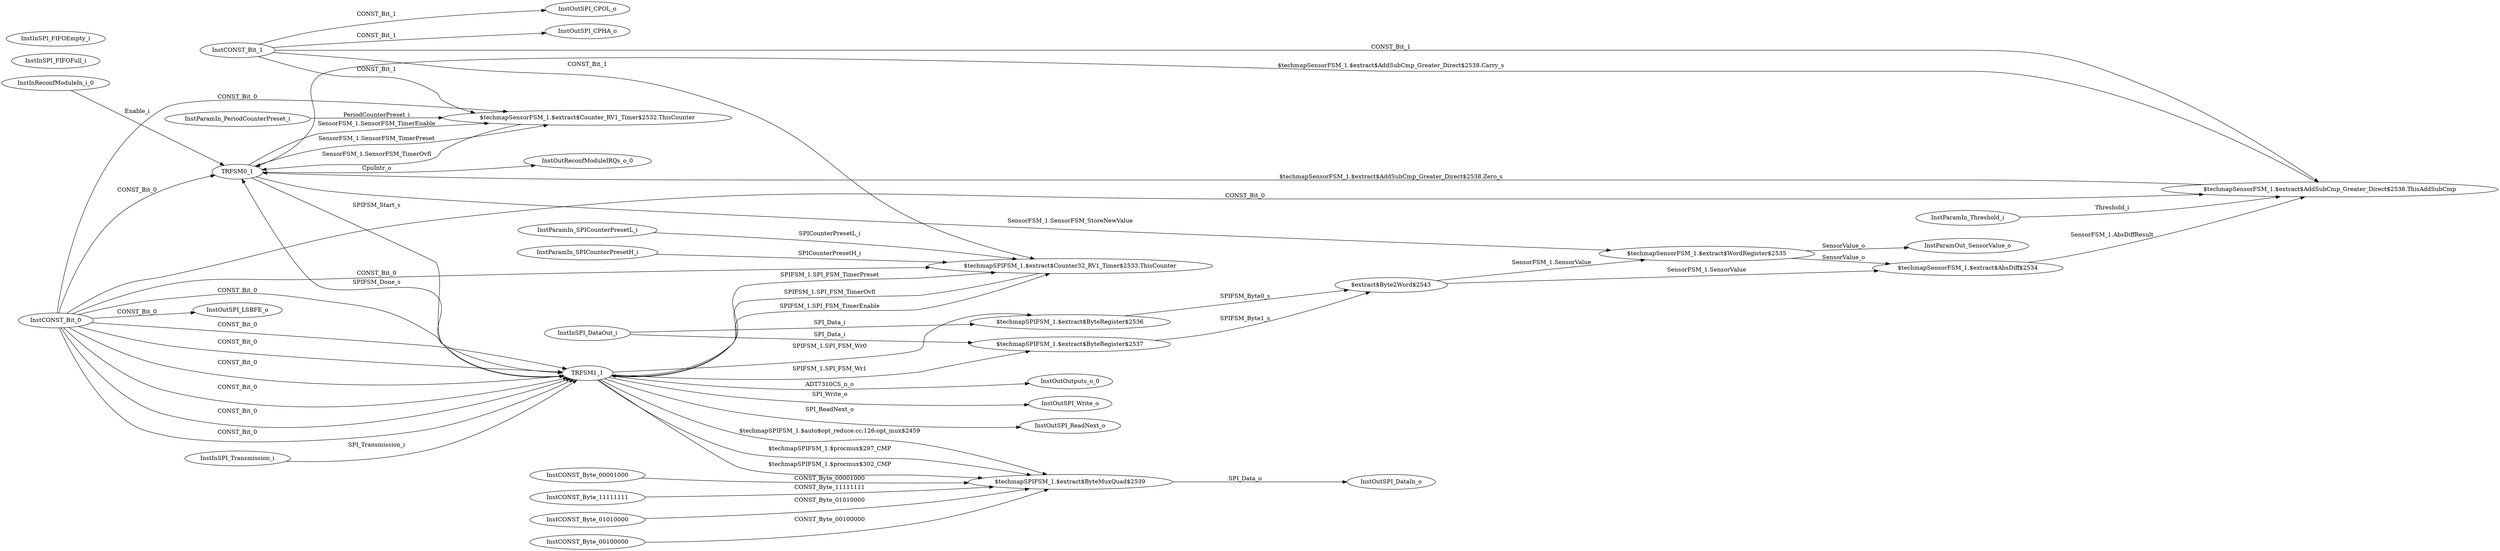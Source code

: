 digraph "ADT7310" {
    rankdir=LR;
    "InstInReconfModuleIn_i_0" [ ];
    "InstOutReconfModuleIRQs_o_0" [ ];
    "InstOutOutputs_o_0" [ ];
    "InstInSPI_DataOut_i" [ ];
    "InstOutSPI_Write_o" [ ];
    "InstOutSPI_ReadNext_o" [ ];
    "InstOutSPI_DataIn_o" [ ];
    "InstInSPI_FIFOFull_i" [ ];
    "InstInSPI_FIFOEmpty_i" [ ];
    "InstInSPI_Transmission_i" [ ];
    "InstParamIn_PeriodCounterPreset_i" [ ];
    "InstParamIn_SPICounterPresetH_i" [ ];
    "InstParamIn_SPICounterPresetL_i" [ ];
    "InstParamOut_SensorValue_o" [ ];
    "InstParamIn_Threshold_i" [ ];
    "InstOutSPI_CPOL_o" [ ];
    "InstOutSPI_CPHA_o" [ ];
    "InstOutSPI_LSBFE_o" [ ];
    "$extract$\Byte2Word$2543" [ ];
    "$techmap\SPIFSM_1.$extract$\ByteMuxQuad$2539" [ ];
    "$techmap\SPIFSM_1.$extract$\ByteRegister$2536" [ ];
    "$techmap\SPIFSM_1.$extract$\ByteRegister$2537" [ ];
    "$techmap\SPIFSM_1.$extract$\Counter32_RV1_Timer$2533.ThisCounter" [ ];
    "$techmap\SensorFSM_1.$extract$\AbsDiff$2534" [ ];
    "$techmap\SensorFSM_1.$extract$\AddSubCmp_Greater_Direct$2538.ThisAddSubCmp" [ ];
    "$techmap\SensorFSM_1.$extract$\Counter_RV1_Timer$2532.ThisCounter" [ ];
    "$techmap\SensorFSM_1.$extract$\WordRegister$2535" [ ];
    "TRFSM0_1" [ ];
    "TRFSM1_1" [ ];
    "InstCONST_Bit_1" [ ];
    "InstCONST_Bit_0" [ ];
    "InstCONST_Byte_00001000" [ ];
    "InstCONST_Byte_11111111" [ ];
    "InstCONST_Byte_01010000" [ ];
    "InstCONST_Byte_00100000" [ ];
    "InstInReconfModuleIn_i_0" -> "TRFSM0_1" [ label = "Enable_i" ];
    "TRFSM0_1" -> "InstOutReconfModuleIRQs_o_0" [ label = "CpuIntr_o" ];
    "TRFSM1_1" -> "InstOutOutputs_o_0" [ label = "ADT7310CS_n_o" ];
    "InstInSPI_DataOut_i" -> "$techmap\SPIFSM_1.$extract$\ByteRegister$2536" [ label = "SPI_Data_i" ];
    "InstInSPI_DataOut_i" -> "$techmap\SPIFSM_1.$extract$\ByteRegister$2537" [ label = "SPI_Data_i" ];
    "TRFSM1_1" -> "InstOutSPI_Write_o" [ label = "SPI_Write_o" ];
    "TRFSM1_1" -> "InstOutSPI_ReadNext_o" [ label = "SPI_ReadNext_o" ];
    "$techmap\SPIFSM_1.$extract$\ByteMuxQuad$2539" -> "InstOutSPI_DataIn_o" [ label = "SPI_Data_o" ];
    "InstInSPI_Transmission_i" -> "TRFSM1_1" [ label = "SPI_Transmission_i" ];
    "InstParamIn_PeriodCounterPreset_i" -> "$techmap\SensorFSM_1.$extract$\Counter_RV1_Timer$2532.ThisCounter" [ label = "PeriodCounterPreset_i" ];
    "InstParamIn_SPICounterPresetH_i" -> "$techmap\SPIFSM_1.$extract$\Counter32_RV1_Timer$2533.ThisCounter" [ label = "SPICounterPresetH_i" ];
    "InstParamIn_SPICounterPresetL_i" -> "$techmap\SPIFSM_1.$extract$\Counter32_RV1_Timer$2533.ThisCounter" [ label = "SPICounterPresetL_i" ];
    "$techmap\SensorFSM_1.$extract$\WordRegister$2535" -> "InstParamOut_SensorValue_o" [ label = "SensorValue_o" ];
    "$techmap\SensorFSM_1.$extract$\WordRegister$2535" -> "$techmap\SensorFSM_1.$extract$\AbsDiff$2534" [ label = "SensorValue_o" ];
    "InstParamIn_Threshold_i" -> "$techmap\SensorFSM_1.$extract$\AddSubCmp_Greater_Direct$2538.ThisAddSubCmp" [ label = "Threshold_i" ];
    "InstCONST_Bit_1" -> "InstOutSPI_CPOL_o" [ label = "CONST_Bit_1" ];
    "InstCONST_Bit_1" -> "InstOutSPI_CPHA_o" [ label = "CONST_Bit_1" ];
    "InstCONST_Bit_1" -> "$techmap\SPIFSM_1.$extract$\Counter32_RV1_Timer$2533.ThisCounter" [ label = "CONST_Bit_1" ];
    "InstCONST_Bit_1" -> "$techmap\SensorFSM_1.$extract$\AddSubCmp_Greater_Direct$2538.ThisAddSubCmp" [ label = "CONST_Bit_1" ];
    "InstCONST_Bit_1" -> "$techmap\SensorFSM_1.$extract$\Counter_RV1_Timer$2532.ThisCounter" [ label = "CONST_Bit_1" ];
    "InstCONST_Bit_0" -> "InstOutSPI_LSBFE_o" [ label = "CONST_Bit_0" ];
    "InstCONST_Bit_0" -> "$techmap\SPIFSM_1.$extract$\Counter32_RV1_Timer$2533.ThisCounter" [ label = "CONST_Bit_0" ];
    "InstCONST_Bit_0" -> "$techmap\SensorFSM_1.$extract$\AddSubCmp_Greater_Direct$2538.ThisAddSubCmp" [ label = "CONST_Bit_0" ];
    "InstCONST_Bit_0" -> "$techmap\SensorFSM_1.$extract$\Counter_RV1_Timer$2532.ThisCounter" [ label = "CONST_Bit_0" ];
    "InstCONST_Bit_0" -> "TRFSM0_1" [ label = "CONST_Bit_0" ];
    "InstCONST_Bit_0" -> "TRFSM1_1" [ label = "CONST_Bit_0" ];
    "InstCONST_Bit_0" -> "TRFSM1_1" [ label = "CONST_Bit_0" ];
    "InstCONST_Bit_0" -> "TRFSM1_1" [ label = "CONST_Bit_0" ];
    "InstCONST_Bit_0" -> "TRFSM1_1" [ label = "CONST_Bit_0" ];
    "InstCONST_Bit_0" -> "TRFSM1_1" [ label = "CONST_Bit_0" ];
    "InstCONST_Bit_0" -> "TRFSM1_1" [ label = "CONST_Bit_0" ];
    "InstCONST_Bit_0" -> "TRFSM1_1" [ label = "CONST_Bit_0" ];
    "$techmap\SPIFSM_1.$extract$\ByteRegister$2537" -> "$extract$\Byte2Word$2543" [ label = "SPIFSM_Byte1_s" ];
    "$techmap\SPIFSM_1.$extract$\ByteRegister$2536" -> "$extract$\Byte2Word$2543" [ label = "SPIFSM_Byte0_s" ];
    "$extract$\Byte2Word$2543" -> "$techmap\SensorFSM_1.$extract$\AbsDiff$2534" [ label = "SensorFSM_1.SensorValue" ];
    "$extract$\Byte2Word$2543" -> "$techmap\SensorFSM_1.$extract$\WordRegister$2535" [ label = "SensorFSM_1.SensorValue" ];
    "InstCONST_Byte_00001000" -> "$techmap\SPIFSM_1.$extract$\ByteMuxQuad$2539" [ label = "CONST_Byte_00001000" ];
    "InstCONST_Byte_11111111" -> "$techmap\SPIFSM_1.$extract$\ByteMuxQuad$2539" [ label = "CONST_Byte_11111111" ];
    "InstCONST_Byte_01010000" -> "$techmap\SPIFSM_1.$extract$\ByteMuxQuad$2539" [ label = "CONST_Byte_01010000" ];
    "InstCONST_Byte_00100000" -> "$techmap\SPIFSM_1.$extract$\ByteMuxQuad$2539" [ label = "CONST_Byte_00100000" ];
    "TRFSM1_1" -> "$techmap\SPIFSM_1.$extract$\ByteMuxQuad$2539" [ label = "$techmap\SPIFSM_1.$auto$opt_reduce.cc:126:opt_mux$2459" ];
    "TRFSM1_1" -> "$techmap\SPIFSM_1.$extract$\ByteMuxQuad$2539" [ label = "$techmap\SPIFSM_1.$procmux$297_CMP" ];
    "TRFSM1_1" -> "$techmap\SPIFSM_1.$extract$\ByteMuxQuad$2539" [ label = "$techmap\SPIFSM_1.$procmux$302_CMP" ];
    "TRFSM1_1" -> "$techmap\SPIFSM_1.$extract$\ByteRegister$2536" [ label = "SPIFSM_1.SPI_FSM_Wr0" ];
    "TRFSM1_1" -> "$techmap\SPIFSM_1.$extract$\ByteRegister$2537" [ label = "SPIFSM_1.SPI_FSM_Wr1" ];
    "TRFSM1_1" -> "$techmap\SPIFSM_1.$extract$\Counter32_RV1_Timer$2533.ThisCounter" [ label = "SPIFSM_1.SPI_FSM_TimerEnable" ];
    "TRFSM1_1" -> "$techmap\SPIFSM_1.$extract$\Counter32_RV1_Timer$2533.ThisCounter" [ label = "SPIFSM_1.SPI_FSM_TimerPreset" ];
    "$techmap\SPIFSM_1.$extract$\Counter32_RV1_Timer$2533.ThisCounter" -> "TRFSM1_1" [ label = "SPIFSM_1.SPI_FSM_TimerOvfl" ];
    "$techmap\SensorFSM_1.$extract$\AbsDiff$2534" -> "$techmap\SensorFSM_1.$extract$\AddSubCmp_Greater_Direct$2538.ThisAddSubCmp" [ label = "SensorFSM_1.AbsDiffResult" ];
    "$techmap\SensorFSM_1.$extract$\AddSubCmp_Greater_Direct$2538.ThisAddSubCmp" -> "TRFSM0_1" [ label = "$techmap\SensorFSM_1.$extract$\AddSubCmp_Greater_Direct$2538.Carry_s" ];
    "$techmap\SensorFSM_1.$extract$\AddSubCmp_Greater_Direct$2538.ThisAddSubCmp" -> "TRFSM0_1" [ label = "$techmap\SensorFSM_1.$extract$\AddSubCmp_Greater_Direct$2538.Zero_s" ];
    "TRFSM0_1" -> "$techmap\SensorFSM_1.$extract$\Counter_RV1_Timer$2532.ThisCounter" [ label = "SensorFSM_1.SensorFSM_TimerEnable" ];
    "TRFSM0_1" -> "$techmap\SensorFSM_1.$extract$\Counter_RV1_Timer$2532.ThisCounter" [ label = "SensorFSM_1.SensorFSM_TimerPreset" ];
    "$techmap\SensorFSM_1.$extract$\Counter_RV1_Timer$2532.ThisCounter" -> "TRFSM0_1" [ label = "SensorFSM_1.SensorFSM_TimerOvfl" ];
    "TRFSM0_1" -> "$techmap\SensorFSM_1.$extract$\WordRegister$2535" [ label = "SensorFSM_1.SensorFSM_StoreNewValue" ];
    "TRFSM1_1" -> "TRFSM0_1" [ label = "SPIFSM_Done_s" ];
    "TRFSM0_1" -> "TRFSM1_1" [ label = "SPIFSM_Start_s" ];
}
digraph "MAX6682" {
    rankdir=LR;
    "InstInReconfModuleIn_i_0" [ ];
    "InstOutReconfModuleIRQs_o_0" [ ];
    "InstOutOutputs_o_0" [ ];
    "InstInSPI_DataOut_i" [ ];
    "InstOutSPI_Write_o" [ ];
    "InstOutSPI_ReadNext_o" [ ];
    "InstOutSPI_DataIn_o" [ ];
    "InstInSPI_FIFOFull_i" [ ];
    "InstInSPI_FIFOEmpty_i" [ ];
    "InstInSPI_Transmission_i" [ ];
    "InstParamIn_PeriodCounterPresetH_i" [ ];
    "InstParamIn_PeriodCounterPresetL_i" [ ];
    "InstParamOut_SensorValue_o" [ ];
    "InstParamIn_Threshold_i" [ ];
    "InstOutSPI_CPOL_o" [ ];
    "InstOutSPI_CPHA_o" [ ];
    "InstOutSPI_LSBFE_o" [ ];
    "$extract$\AbsDiff$769" [ ];
    "$extract$\AddSubCmp_Greater_Direct$773.ThisAddSubCmp" [ ];
    "$extract$\Byte2WordSel_11MSB_Direct$781.DUT" [ ];
    "$extract$\Counter32_RV1_Timer$768.ThisCounter" [ ];
    "$extract$\WordRegister$770" [ ];
    "$techmap\MAX6682_SPI_FSM_1.$extract$\ByteRegister$771" [ ];
    "$techmap\MAX6682_SPI_FSM_1.$extract$\ByteRegister$772" [ ];
    "TRFSM0_1" [ ];
    "TRFSM1_1" [ ];
    "InstCONST_Bit_0" [ ];
    "InstCONST_Bit_1" [ ];
    "InstInReconfModuleIn_i_0" -> "TRFSM0_1" [ label = "Enable_i" ];
    "TRFSM0_1" -> "InstOutReconfModuleIRQs_o_0" [ label = "CpuIntr_o" ];
    "TRFSM1_1" -> "InstOutOutputs_o_0" [ label = "MAX6682CS_n_o" ];
    "InstInSPI_DataOut_i" -> "$techmap\MAX6682_SPI_FSM_1.$extract$\ByteRegister$771" [ label = "SPI_Data_i" ];
    "InstInSPI_DataOut_i" -> "$techmap\MAX6682_SPI_FSM_1.$extract$\ByteRegister$772" [ label = "SPI_Data_i" ];
    "TRFSM1_1" -> "InstOutSPI_Write_o" [ label = "SPI_Write_o" ];
    "TRFSM1_1" -> "InstOutSPI_ReadNext_o" [ label = "SPI_ReadNext_o" ];
    "InstInSPI_Transmission_i" -> "TRFSM1_1" [ label = "SPI_Transmission_i" ];
    "InstParamIn_PeriodCounterPresetH_i" -> "$extract$\Counter32_RV1_Timer$768.ThisCounter" [ label = "PeriodCounterPresetH_i" ];
    "InstParamIn_PeriodCounterPresetL_i" -> "$extract$\Counter32_RV1_Timer$768.ThisCounter" [ label = "PeriodCounterPresetL_i" ];
    "$extract$\WordRegister$770" -> "InstParamOut_SensorValue_o" [ label = "SensorValue_o" ];
    "$extract$\WordRegister$770" -> "$extract$\AbsDiff$769" [ label = "SensorValue_o" ];
    "InstParamIn_Threshold_i" -> "$extract$\AddSubCmp_Greater_Direct$773.ThisAddSubCmp" [ label = "Threshold_i" ];
    "InstCONST_Bit_0" -> "InstOutSPI_CPOL_o" [ label = "CONST_Bit_0" ];
    "InstCONST_Bit_0" -> "InstOutSPI_CPHA_o" [ label = "CONST_Bit_0" ];
    "InstCONST_Bit_0" -> "InstOutSPI_LSBFE_o" [ label = "CONST_Bit_0" ];
    "InstCONST_Bit_0" -> "$extract$\AddSubCmp_Greater_Direct$773.ThisAddSubCmp" [ label = "CONST_Bit_0" ];
    "InstCONST_Bit_0" -> "$extract$\Counter32_RV1_Timer$768.ThisCounter" [ label = "CONST_Bit_0" ];
    "InstCONST_Bit_0" -> "TRFSM0_1" [ label = "CONST_Bit_0" ];
    "InstCONST_Bit_0" -> "TRFSM1_1" [ label = "CONST_Bit_0" ];
    "InstCONST_Bit_0" -> "TRFSM1_1" [ label = "CONST_Bit_0" ];
    "InstCONST_Bit_0" -> "TRFSM1_1" [ label = "CONST_Bit_0" ];
    "InstCONST_Bit_0" -> "TRFSM1_1" [ label = "CONST_Bit_0" ];
    "InstCONST_Bit_0" -> "TRFSM1_1" [ label = "CONST_Bit_0" ];
    "InstCONST_Bit_0" -> "TRFSM1_1" [ label = "CONST_Bit_0" ];
    "InstCONST_Bit_0" -> "TRFSM1_1" [ label = "CONST_Bit_0" ];
    "InstCONST_Bit_0" -> "TRFSM1_1" [ label = "CONST_Bit_0" ];
    "$extract$\Byte2WordSel_11MSB_Direct$781.DUT" -> "$extract$\AbsDiff$769" [ label = "SensorValue" ];
    "$extract$\Byte2WordSel_11MSB_Direct$781.DUT" -> "$extract$\WordRegister$770" [ label = "SensorValue" ];
    "$extract$\AbsDiff$769" -> "$extract$\AddSubCmp_Greater_Direct$773.ThisAddSubCmp" [ label = "AbsDiffResult" ];
    "InstCONST_Bit_1" -> "$extract$\AddSubCmp_Greater_Direct$773.ThisAddSubCmp" [ label = "CONST_Bit_1" ];
    "InstCONST_Bit_1" -> "$extract$\Counter32_RV1_Timer$768.ThisCounter" [ label = "CONST_Bit_1" ];
    "$extract$\AddSubCmp_Greater_Direct$773.ThisAddSubCmp" -> "TRFSM0_1" [ label = "$extract$\AddSubCmp_Greater_Direct$773.Carry_s" ];
    "$extract$\AddSubCmp_Greater_Direct$773.ThisAddSubCmp" -> "TRFSM0_1" [ label = "$extract$\AddSubCmp_Greater_Direct$773.Zero_s" ];
    "$techmap\MAX6682_SPI_FSM_1.$extract$\ByteRegister$772" -> "$extract$\Byte2WordSel_11MSB_Direct$781.DUT" [ label = "Byte1" ];
    "$techmap\MAX6682_SPI_FSM_1.$extract$\ByteRegister$771" -> "$extract$\Byte2WordSel_11MSB_Direct$781.DUT" [ label = "Byte0" ];
    "TRFSM0_1" -> "$extract$\Counter32_RV1_Timer$768.ThisCounter" [ label = "SensorFSM_TimerEnable" ];
    "TRFSM0_1" -> "$extract$\Counter32_RV1_Timer$768.ThisCounter" [ label = "SensorFSM_TimerPreset" ];
    "$extract$\Counter32_RV1_Timer$768.ThisCounter" -> "TRFSM0_1" [ label = "SensorFSM_TimerOvfl" ];
    "TRFSM0_1" -> "$extract$\WordRegister$770" [ label = "SensorFSM_StoreNewValue" ];
    "TRFSM1_1" -> "$techmap\MAX6682_SPI_FSM_1.$extract$\ByteRegister$771" [ label = "MAX6682_SPI_FSM_1.SPI_FSM_Wr0" ];
    "TRFSM1_1" -> "$techmap\MAX6682_SPI_FSM_1.$extract$\ByteRegister$772" [ label = "MAX6682_SPI_FSM_1.SPI_FSM_Wr1" ];
    "TRFSM1_1" -> "TRFSM0_1" [ label = "MAX6682_SPI_FSM_1.SPI_FSM_Done" ];
    "TRFSM0_1" -> "TRFSM1_1" [ label = "MAX6682_SPI_FSM_1.SPI_FSM_Start" ];
}
digraph "MAX6682Mean" {
    rankdir=LR;
    "InstInReconfModuleIn_i_0" [ ];
    "InstOutReconfModuleIRQs_o_0" [ ];
    "InstOutOutputs_o_0" [ ];
    "InstInSPI_DataOut_i" [ ];
    "InstOutSPI_Write_o" [ ];
    "InstOutSPI_ReadNext_o" [ ];
    "InstOutSPI_DataIn_o" [ ];
    "InstInSPI_FIFOFull_i" [ ];
    "InstInSPI_FIFOEmpty_i" [ ];
    "InstInSPI_Transmission_i" [ ];
    "InstParamIn_PauseCounterPreset_i" [ ];
    "InstParamIn_PeriodCounterPresetH_i" [ ];
    "InstParamIn_PeriodCounterPresetL_i" [ ];
    "InstParamOut_SensorValue_o" [ ];
    "InstParamIn_Threshold_i" [ ];
    "InstOutSPI_CPOL_o" [ ];
    "InstOutSPI_CPHA_o" [ ];
    "InstOutSPI_LSBFE_o" [ ];
    "$extract$\AbsDiff$2141" [ ];
    "$extract$\AddSubCmp_Add_Direct$2146.ThisAddSubCmp" [ ];
    "$extract$\AddSubCmp_Greater_Direct$2147.ThisAddSubCmp" [ ];
    "$extract$\Byte2WordSel_11MSB_Direct$2155.DUT" [ ];
    "$extract$\Counter32_RV1_Timer$2140.ThisCounter" [ ];
    "$extract$\Counter_RV1_Timer$2139.ThisCounter" [ ];
    "$extract$\WordMuxDual$2156" [ ];
    "$extract$\WordRegister$2142" [ ];
    "$extract$\WordRegister_Mux_Direct$2143.ThisWordRegister" [ ];
    "$techmap\SPI_FSM_1.$extract$\ByteRegister$2144" [ ];
    "$techmap\SPI_FSM_1.$extract$\ByteRegister$2145" [ ];
    "TRFSM0_1" [ ];
    "TRFSM1_1" [ ];
    "InstCONST_Bit_0" [ ];
    "InstCONST_Bit_1" [ ];
    "InstInReconfModuleIn_i_0" -> "TRFSM1_1" [ label = "Enable_i" ];
    "TRFSM1_1" -> "InstOutReconfModuleIRQs_o_0" [ label = "CpuIntr_o" ];
    "TRFSM1_1" -> "$extract$\WordRegister$2142" [ label = "CpuIntr_o" ];
    "TRFSM0_1" -> "InstOutOutputs_o_0" [ label = "MAX6682CS_n_o" ];
    "InstInSPI_DataOut_i" -> "$techmap\SPI_FSM_1.$extract$\ByteRegister$2144" [ label = "SPI_Data_i" ];
    "InstInSPI_DataOut_i" -> "$techmap\SPI_FSM_1.$extract$\ByteRegister$2145" [ label = "SPI_Data_i" ];
    "TRFSM0_1" -> "InstOutSPI_Write_o" [ label = "SPI_Write_o" ];
    "TRFSM0_1" -> "InstOutSPI_ReadNext_o" [ label = "SPI_ReadNext_o" ];
    "InstInSPI_Transmission_i" -> "TRFSM0_1" [ label = "SPI_Transmission_i" ];
    "InstParamIn_PauseCounterPreset_i" -> "$extract$\Counter_RV1_Timer$2139.ThisCounter" [ label = "PauseCounterPreset_i" ];
    "InstParamIn_PeriodCounterPresetH_i" -> "$extract$\Counter32_RV1_Timer$2140.ThisCounter" [ label = "PeriodCounterPresetH_i" ];
    "InstParamIn_PeriodCounterPresetL_i" -> "$extract$\Counter32_RV1_Timer$2140.ThisCounter" [ label = "PeriodCounterPresetL_i" ];
    "$extract$\WordRegister$2142" -> "InstParamOut_SensorValue_o" [ label = "SensorValue_o" ];
    "$extract$\WordRegister$2142" -> "$extract$\AbsDiff$2141" [ label = "SensorValue_o" ];
    "InstParamIn_Threshold_i" -> "$extract$\AddSubCmp_Greater_Direct$2147.ThisAddSubCmp" [ label = "Threshold_i" ];
    "InstCONST_Bit_0" -> "InstOutSPI_CPOL_o" [ label = "CONST_Bit_0" ];
    "InstCONST_Bit_0" -> "InstOutSPI_CPHA_o" [ label = "CONST_Bit_0" ];
    "InstCONST_Bit_0" -> "InstOutSPI_LSBFE_o" [ label = "CONST_Bit_0" ];
    "InstCONST_Bit_0" -> "$extract$\AddSubCmp_Add_Direct$2146.ThisAddSubCmp" [ label = "CONST_Bit_0" ];
    "InstCONST_Bit_0" -> "$extract$\AddSubCmp_Add_Direct$2146.ThisAddSubCmp" [ label = "CONST_Bit_0" ];
    "InstCONST_Bit_0" -> "$extract$\AddSubCmp_Greater_Direct$2147.ThisAddSubCmp" [ label = "CONST_Bit_0" ];
    "InstCONST_Bit_0" -> "$extract$\Counter32_RV1_Timer$2140.ThisCounter" [ label = "CONST_Bit_0" ];
    "InstCONST_Bit_0" -> "$extract$\Counter_RV1_Timer$2139.ThisCounter" [ label = "CONST_Bit_0" ];
    "InstCONST_Bit_0" -> "TRFSM0_1" [ label = "CONST_Bit_0" ];
    "InstCONST_Bit_0" -> "TRFSM0_1" [ label = "CONST_Bit_0" ];
    "InstCONST_Bit_0" -> "TRFSM0_1" [ label = "CONST_Bit_0" ];
    "InstCONST_Bit_0" -> "TRFSM0_1" [ label = "CONST_Bit_0" ];
    "InstCONST_Bit_0" -> "TRFSM1_1" [ label = "CONST_Bit_0" ];
    "InstCONST_Bit_0" -> "TRFSM1_1" [ label = "CONST_Bit_0" ];
    "InstCONST_Bit_0" -> "TRFSM1_1" [ label = "CONST_Bit_0" ];
    "InstCONST_Bit_0" -> "TRFSM1_1" [ label = "CONST_Bit_0" ];
    "$extract$\WordRegister_Mux_Direct$2143.ThisWordRegister" -> "$extract$\AbsDiff$2141" [ label = "Accumulator" ];
    "$extract$\WordRegister_Mux_Direct$2143.ThisWordRegister" -> "$extract$\AddSubCmp_Add_Direct$2146.ThisAddSubCmp" [ label = "Accumulator" ];
    "$extract$\WordRegister_Mux_Direct$2143.ThisWordRegister" -> "$extract$\WordRegister$2142" [ label = "Accumulator" ];
    "$extract$\AbsDiff$2141" -> "$extract$\AddSubCmp_Greater_Direct$2147.ThisAddSubCmp" [ label = "AbsDiffResult" ];
    "$extract$\Byte2WordSel_11MSB_Direct$2155.DUT" -> "$extract$\AddSubCmp_Add_Direct$2146.ThisAddSubCmp" [ label = "SensorValue" ];
    "$extract$\Byte2WordSel_11MSB_Direct$2155.DUT" -> "$extract$\WordMuxDual$2156" [ label = "SensorValue" ];
    "$extract$\AddSubCmp_Add_Direct$2146.ThisAddSubCmp" -> "$extract$\WordMuxDual$2156" [ label = "$add$../../verilog/max6682mean.v:303$35_Y" ];
    "InstCONST_Bit_1" -> "$extract$\AddSubCmp_Greater_Direct$2147.ThisAddSubCmp" [ label = "CONST_Bit_1" ];
    "InstCONST_Bit_1" -> "$extract$\Counter32_RV1_Timer$2140.ThisCounter" [ label = "CONST_Bit_1" ];
    "InstCONST_Bit_1" -> "$extract$\Counter_RV1_Timer$2139.ThisCounter" [ label = "CONST_Bit_1" ];
    "$extract$\AddSubCmp_Greater_Direct$2147.ThisAddSubCmp" -> "TRFSM1_1" [ label = "$extract$\AddSubCmp_Greater_Direct$2147.Carry_s" ];
    "$extract$\AddSubCmp_Greater_Direct$2147.ThisAddSubCmp" -> "TRFSM1_1" [ label = "$extract$\AddSubCmp_Greater_Direct$2147.Zero_s" ];
    "$techmap\SPI_FSM_1.$extract$\ByteRegister$2145" -> "$extract$\Byte2WordSel_11MSB_Direct$2155.DUT" [ label = "Byte1" ];
    "$techmap\SPI_FSM_1.$extract$\ByteRegister$2144" -> "$extract$\Byte2WordSel_11MSB_Direct$2155.DUT" [ label = "Byte0" ];
    "TRFSM1_1" -> "$extract$\Counter32_RV1_Timer$2140.ThisCounter" [ label = "SensorFSM_TimerEnable" ];
    "TRFSM1_1" -> "$extract$\Counter32_RV1_Timer$2140.ThisCounter" [ label = "SensorFSM_TimerPreset" ];
    "$extract$\Counter32_RV1_Timer$2140.ThisCounter" -> "TRFSM1_1" [ label = "SensorFSM_TimerOvfl" ];
    "TRFSM1_1" -> "$extract$\Counter_RV1_Timer$2139.ThisCounter" [ label = "PauseTimerEnable" ];
    "TRFSM1_1" -> "$extract$\Counter_RV1_Timer$2139.ThisCounter" [ label = "PauseTimerPreset" ];
    "$extract$\Counter_RV1_Timer$2139.ThisCounter" -> "TRFSM1_1" [ label = "PauseTimerOvfl" ];
    "TRFSM1_1" -> "$extract$\WordMuxDual$2156" [ label = "SensorFSM_StoreValue" ];
    "$extract$\WordMuxDual$2156" -> "$extract$\WordRegister_Mux_Direct$2143.ThisWordRegister" [ label = "$extract$\WordRegister_Mux_Direct$2143.D_s" ];
    "TRFSM1_1" -> "$extract$\WordRegister_Mux_Direct$2143.ThisWordRegister" [ label = "$extract$\WordRegister_Mux_Direct$2143.Enable_s" ];
    "TRFSM0_1" -> "$techmap\SPI_FSM_1.$extract$\ByteRegister$2144" [ label = "SPI_FSM_1.SPI_FSM_Wr0" ];
    "TRFSM0_1" -> "$techmap\SPI_FSM_1.$extract$\ByteRegister$2145" [ label = "SPI_FSM_1.SPI_FSM_Wr1" ];
    "TRFSM1_1" -> "TRFSM0_1" [ label = "SPI_FSM_1.SPI_FSM_Start" ];
    "TRFSM0_1" -> "TRFSM1_1" [ label = "SPI_FSM_1.SPI_FSM_Done" ];
}
digraph "ADT7410" {
    rankdir=LR;
    "InstInReconfModuleIn_i_0" [ ];
    "InstOutReconfModuleIRQs_o_0" [ ];
    "InstOutI2C_ReceiveSend_n_o" [ ];
    "InstOutI2C_ReadCount_o" [ ];
    "InstOutI2C_StartProcess_o" [ ];
    "InstInI2C_Busy_i" [ ];
    "InstOutI2C_FIFOReadNext_o" [ ];
    "InstOutI2C_FIFOWrite_o" [ ];
    "InstOutI2C_DataIn_o" [ ];
    "InstInI2C_DataOut_i" [ ];
    "InstInI2C_Error_i" [ ];
    "InstParamIn_PeriodCounterPreset_i" [ ];
    "InstParamOut_SensorValue_o" [ ];
    "InstParamIn_Threshold_i" [ ];
    "InstParamIn_WaitCounterPreset_i" [ ];
    "$extract$\Byte2Word$2915" [ ];
    "$techmap\I2CFSM_1.$extract$\ByteMuxDual$2910" [ ];
    "$techmap\I2CFSM_1.$extract$\ByteMuxDual$2911" [ ];
    "$techmap\I2CFSM_1.$extract$\ByteMuxQuad$2909" [ ];
    "$techmap\I2CFSM_1.$extract$\ByteRegister$2906" [ ];
    "$techmap\I2CFSM_1.$extract$\ByteRegister$2907" [ ];
    "$techmap\I2CFSM_1.$extract$\Counter_RV1_Timer$2903.ThisCounter" [ ];
    "$techmap\SensorFSM_1.$extract$\AbsDiff$2904" [ ];
    "$techmap\SensorFSM_1.$extract$\AddSubCmp_Greater_Direct$2908.ThisAddSubCmp" [ ];
    "$techmap\SensorFSM_1.$extract$\Counter_RV1_Timer$2902.ThisCounter" [ ];
    "$techmap\SensorFSM_1.$extract$\WordRegister$2905" [ ];
    "TRFSM0_1" [ ];
    "TRFSM1_1" [ ];
    "InstCONST_Byte_00000000" [ ];
    "InstCONST_Byte_00000010" [ ];
    "InstCONST_Byte_00000011" [ ];
    "InstCONST_Byte_10010001" [ ];
    "InstCONST_Byte_10010000" [ ];
    "InstCONST_Byte_00100000" [ ];
    "InstCONST_Bit_1" [ ];
    "InstCONST_Bit_0" [ ];
    "InstInReconfModuleIn_i_0" -> "TRFSM0_1" [ label = "Enable_i" ];
    "TRFSM0_1" -> "InstOutReconfModuleIRQs_o_0" [ label = "CpuIntr_o" ];
    "TRFSM1_1" -> "InstOutI2C_ReceiveSend_n_o" [ label = "I2C_ReceiveSend_n_o" ];
    "TRFSM1_1" -> "$techmap\I2CFSM_1.$extract$\ByteMuxDual$2910" [ label = "I2C_ReceiveSend_n_o" ];
    "$techmap\I2CFSM_1.$extract$\ByteMuxDual$2910" -> "InstOutI2C_ReadCount_o" [ label = "I2C_ReadCount_o" ];
    "TRFSM1_1" -> "InstOutI2C_StartProcess_o" [ label = "I2C_StartProcess_o" ];
    "InstInI2C_Busy_i" -> "TRFSM1_1" [ label = "I2C_Busy_i" ];
    "TRFSM1_1" -> "InstOutI2C_FIFOReadNext_o" [ label = "I2C_FIFOReadNext_o" ];
    "TRFSM1_1" -> "InstOutI2C_FIFOWrite_o" [ label = "I2C_FIFOWrite_o" ];
    "$techmap\I2CFSM_1.$extract$\ByteMuxDual$2911" -> "InstOutI2C_DataIn_o" [ label = "I2C_Data_o" ];
    "InstInI2C_DataOut_i" -> "$techmap\I2CFSM_1.$extract$\ByteRegister$2906" [ label = "I2C_Data_i" ];
    "InstInI2C_DataOut_i" -> "$techmap\I2CFSM_1.$extract$\ByteRegister$2907" [ label = "I2C_Data_i" ];
    "InstInI2C_Error_i" -> "TRFSM1_1" [ label = "I2C_Error_i" ];
    "InstParamIn_PeriodCounterPreset_i" -> "$techmap\SensorFSM_1.$extract$\Counter_RV1_Timer$2902.ThisCounter" [ label = "PeriodCounterPreset_i" ];
    "$techmap\SensorFSM_1.$extract$\WordRegister$2905" -> "InstParamOut_SensorValue_o" [ label = "SensorValue_o" ];
    "$techmap\SensorFSM_1.$extract$\WordRegister$2905" -> "$techmap\SensorFSM_1.$extract$\AbsDiff$2904" [ label = "SensorValue_o" ];
    "InstParamIn_Threshold_i" -> "$techmap\SensorFSM_1.$extract$\AddSubCmp_Greater_Direct$2908.ThisAddSubCmp" [ label = "Threshold_i" ];
    "InstParamIn_WaitCounterPreset_i" -> "$techmap\I2CFSM_1.$extract$\Counter_RV1_Timer$2903.ThisCounter" [ label = "WaitCounterPreset_i" ];
    "$techmap\I2CFSM_1.$extract$\ByteRegister$2907" -> "$extract$\Byte2Word$2915" [ label = "I2CFSM_1.Byte1_o" ];
    "$techmap\I2CFSM_1.$extract$\ByteRegister$2906" -> "$extract$\Byte2Word$2915" [ label = "I2CFSM_1.Byte0_o" ];
    "$extract$\Byte2Word$2915" -> "$techmap\SensorFSM_1.$extract$\AbsDiff$2904" [ label = "SensorFSM_1.SensorValue" ];
    "$extract$\Byte2Word$2915" -> "$techmap\SensorFSM_1.$extract$\WordRegister$2905" [ label = "SensorFSM_1.SensorValue" ];
    "InstCONST_Byte_00000000" -> "$techmap\I2CFSM_1.$extract$\ByteMuxDual$2910" [ label = "CONST_Byte_00000000" ];
    "InstCONST_Byte_00000000" -> "$techmap\I2CFSM_1.$extract$\ByteMuxQuad$2909" [ label = "CONST_Byte_00000000" ];
    "InstCONST_Byte_00000010" -> "$techmap\I2CFSM_1.$extract$\ByteMuxDual$2910" [ label = "CONST_Byte_00000010" ];
    "$techmap\I2CFSM_1.$extract$\ByteMuxQuad$2909" -> "$techmap\I2CFSM_1.$extract$\ByteMuxDual$2911" [ label = "$techmap\I2CFSM_1.$techmap$procmux$1425.$procmux$2880_Y" ];
    "InstCONST_Byte_00000011" -> "$techmap\I2CFSM_1.$extract$\ByteMuxDual$2911" [ label = "CONST_Byte_00000011" ];
    "TRFSM1_1" -> "$techmap\I2CFSM_1.$extract$\ByteMuxDual$2911" [ label = "$techmap\I2CFSM_1.$procmux$1169_CMP" ];
    "InstCONST_Byte_10010001" -> "$techmap\I2CFSM_1.$extract$\ByteMuxQuad$2909" [ label = "CONST_Byte_10010001" ];
    "InstCONST_Byte_10010000" -> "$techmap\I2CFSM_1.$extract$\ByteMuxQuad$2909" [ label = "CONST_Byte_10010000" ];
    "InstCONST_Byte_00100000" -> "$techmap\I2CFSM_1.$extract$\ByteMuxQuad$2909" [ label = "CONST_Byte_00100000" ];
    "TRFSM1_1" -> "$techmap\I2CFSM_1.$extract$\ByteMuxQuad$2909" [ label = "$techmap\I2CFSM_1.$procmux$1156_CMP" ];
    "TRFSM1_1" -> "$techmap\I2CFSM_1.$extract$\ByteMuxQuad$2909" [ label = "$techmap\I2CFSM_1.$auto$opt_reduce.cc:126:opt_mux$2832" ];
    "TRFSM1_1" -> "$techmap\I2CFSM_1.$extract$\ByteMuxQuad$2909" [ label = "$techmap\I2CFSM_1.$procmux$1168_CMP" ];
    "TRFSM1_1" -> "$techmap\I2CFSM_1.$extract$\ByteRegister$2906" [ label = "I2CFSM_1.I2C_FSM_Wr0" ];
    "TRFSM1_1" -> "$techmap\I2CFSM_1.$extract$\ByteRegister$2907" [ label = "I2CFSM_1.I2C_FSM_Wr1" ];
    "InstCONST_Bit_1" -> "$techmap\I2CFSM_1.$extract$\Counter_RV1_Timer$2903.ThisCounter" [ label = "CONST_Bit_1" ];
    "InstCONST_Bit_1" -> "$techmap\SensorFSM_1.$extract$\AddSubCmp_Greater_Direct$2908.ThisAddSubCmp" [ label = "CONST_Bit_1" ];
    "InstCONST_Bit_1" -> "$techmap\SensorFSM_1.$extract$\Counter_RV1_Timer$2902.ThisCounter" [ label = "CONST_Bit_1" ];
    "TRFSM1_1" -> "$techmap\I2CFSM_1.$extract$\Counter_RV1_Timer$2903.ThisCounter" [ label = "I2CFSM_1.I2C_FSM_TimerEnable" ];
    "TRFSM1_1" -> "$techmap\I2CFSM_1.$extract$\Counter_RV1_Timer$2903.ThisCounter" [ label = "I2CFSM_1.I2C_FSM_TimerPreset" ];
    "InstCONST_Bit_0" -> "$techmap\I2CFSM_1.$extract$\Counter_RV1_Timer$2903.ThisCounter" [ label = "CONST_Bit_0" ];
    "InstCONST_Bit_0" -> "$techmap\SensorFSM_1.$extract$\AddSubCmp_Greater_Direct$2908.ThisAddSubCmp" [ label = "CONST_Bit_0" ];
    "InstCONST_Bit_0" -> "$techmap\SensorFSM_1.$extract$\Counter_RV1_Timer$2902.ThisCounter" [ label = "CONST_Bit_0" ];
    "InstCONST_Bit_0" -> "TRFSM1_1" [ label = "CONST_Bit_0" ];
    "InstCONST_Bit_0" -> "TRFSM1_1" [ label = "CONST_Bit_0" ];
    "InstCONST_Bit_0" -> "TRFSM1_1" [ label = "CONST_Bit_0" ];
    "InstCONST_Bit_0" -> "TRFSM1_1" [ label = "CONST_Bit_0" ];
    "InstCONST_Bit_0" -> "TRFSM1_1" [ label = "CONST_Bit_0" ];
    "InstCONST_Bit_0" -> "TRFSM1_1" [ label = "CONST_Bit_0" ];
    "$techmap\I2CFSM_1.$extract$\Counter_RV1_Timer$2903.ThisCounter" -> "TRFSM1_1" [ label = "I2CFSM_1.I2C_FSM_TimerOvfl" ];
    "$techmap\SensorFSM_1.$extract$\AbsDiff$2904" -> "$techmap\SensorFSM_1.$extract$\AddSubCmp_Greater_Direct$2908.ThisAddSubCmp" [ label = "SensorFSM_1.AbsDiffResult" ];
    "$techmap\SensorFSM_1.$extract$\AddSubCmp_Greater_Direct$2908.ThisAddSubCmp" -> "TRFSM0_1" [ label = "$techmap\SensorFSM_1.$extract$\AddSubCmp_Greater_Direct$2908.Carry_s" ];
    "$techmap\SensorFSM_1.$extract$\AddSubCmp_Greater_Direct$2908.ThisAddSubCmp" -> "TRFSM0_1" [ label = "$techmap\SensorFSM_1.$extract$\AddSubCmp_Greater_Direct$2908.Zero_s" ];
    "TRFSM0_1" -> "$techmap\SensorFSM_1.$extract$\Counter_RV1_Timer$2902.ThisCounter" [ label = "SensorFSM_1.SensorFSM_TimerEnable" ];
    "TRFSM0_1" -> "$techmap\SensorFSM_1.$extract$\Counter_RV1_Timer$2902.ThisCounter" [ label = "SensorFSM_1.SensorFSM_TimerPreset" ];
    "$techmap\SensorFSM_1.$extract$\Counter_RV1_Timer$2902.ThisCounter" -> "TRFSM0_1" [ label = "SensorFSM_1.SensorFSM_TimerOvfl" ];
    "TRFSM0_1" -> "$techmap\SensorFSM_1.$extract$\WordRegister$2905" [ label = "SensorFSM_1.SensorFSM_StoreNewValue" ];
    "TRFSM1_1" -> "TRFSM0_1" [ label = "I2CFSM_1.Done_o" ];
    "TRFSM1_1" -> "TRFSM0_1" [ label = "I2CFSM_1.Error_o" ];
    "TRFSM0_1" -> "TRFSM1_1" [ label = "I2CFSM_1.Start_i" ];
}
digraph "ExtADC" {
    rankdir=LR;
    "InstInReconfModuleIn_i_0" [ ];
    "InstOutReconfModuleIRQs_o_0" [ ];
    "InstOutOutputs_o_0" [ ];
    "InstOutOutputs_o_1" [ ];
    "InstInInputs_i_0" [ ];
    "InstOutAdcDoConvert_o" [ ];
    "InstInAdcConvComplete_i" [ ];
    "InstInAdcValue_i" [ ];
    "InstParamIn_PeriodCounterPreset_i" [ ];
    "InstParamOut_SensorValue_o" [ ];
    "InstParamIn_Threshold_i" [ ];
    "$extract$\AbsDiff$726" [ ];
    "$extract$\AddSubCmp_Greater_Direct$728.ThisAddSubCmp" [ ];
    "$extract$\Counter_RV1_Timer$725.ThisCounter" [ ];
    "$extract$\WordRegister$727" [ ];
    "TRFSM0_1" [ ];
    "InstCONST_Bit_1" [ ];
    "InstCONST_Bit_0" [ ];
    "InstInReconfModuleIn_i_0" -> "TRFSM0_1" [ label = "Enable_i" ];
    "TRFSM0_1" -> "InstOutReconfModuleIRQs_o_0" [ label = "CpuIntr_o" ];
    "TRFSM0_1" -> "InstOutOutputs_o_0" [ label = "SensorPower_o" ];
    "TRFSM0_1" -> "InstOutOutputs_o_1" [ label = "SensorStart_o" ];
    "InstInInputs_i_0" -> "TRFSM0_1" [ label = "SensorReady_i" ];
    "TRFSM0_1" -> "InstOutAdcDoConvert_o" [ label = "AdcStart_o" ];
    "InstInAdcConvComplete_i" -> "TRFSM0_1" [ label = "AdcDone_i" ];
    "InstInAdcValue_i" -> "$extract$\AbsDiff$726" [ label = "AdcValue_i" ];
    "InstInAdcValue_i" -> "$extract$\WordRegister$727" [ label = "AdcValue_i" ];
    "InstParamIn_PeriodCounterPreset_i" -> "$extract$\Counter_RV1_Timer$725.ThisCounter" [ label = "PeriodCounterPreset_i" ];
    "$extract$\WordRegister$727" -> "InstParamOut_SensorValue_o" [ label = "SensorValue_o" ];
    "$extract$\WordRegister$727" -> "$extract$\AbsDiff$726" [ label = "SensorValue_o" ];
    "InstParamIn_Threshold_i" -> "$extract$\AddSubCmp_Greater_Direct$728.ThisAddSubCmp" [ label = "Threshold_i" ];
    "$extract$\AbsDiff$726" -> "$extract$\AddSubCmp_Greater_Direct$728.ThisAddSubCmp" [ label = "AbsDiffResult" ];
    "InstCONST_Bit_1" -> "$extract$\AddSubCmp_Greater_Direct$728.ThisAddSubCmp" [ label = "CONST_Bit_1" ];
    "InstCONST_Bit_1" -> "$extract$\Counter_RV1_Timer$725.ThisCounter" [ label = "CONST_Bit_1" ];
    "InstCONST_Bit_0" -> "$extract$\AddSubCmp_Greater_Direct$728.ThisAddSubCmp" [ label = "CONST_Bit_0" ];
    "InstCONST_Bit_0" -> "$extract$\Counter_RV1_Timer$725.ThisCounter" [ label = "CONST_Bit_0" ];
    "$extract$\AddSubCmp_Greater_Direct$728.ThisAddSubCmp" -> "TRFSM0_1" [ label = "$extract$\AddSubCmp_Greater_Direct$728.Carry_s" ];
    "$extract$\AddSubCmp_Greater_Direct$728.ThisAddSubCmp" -> "TRFSM0_1" [ label = "$extract$\AddSubCmp_Greater_Direct$728.Zero_s" ];
    "TRFSM0_1" -> "$extract$\Counter_RV1_Timer$725.ThisCounter" [ label = "TimerEnable" ];
    "TRFSM0_1" -> "$extract$\Counter_RV1_Timer$725.ThisCounter" [ label = "TimerPreset" ];
    "$extract$\Counter_RV1_Timer$725.ThisCounter" -> "TRFSM0_1" [ label = "TimerOvfl" ];
    "TRFSM0_1" -> "$extract$\WordRegister$727" [ label = "StoreNewValue" ];
}
digraph "SlowADT7410" {
    rankdir=LR;
    "InstInReconfModuleIn_i_0" [ ];
    "InstOutReconfModuleIRQs_o_0" [ ];
    "InstOutI2C_ReceiveSend_n_o" [ ];
    "InstOutI2C_ReadCount_o" [ ];
    "InstOutI2C_StartProcess_o" [ ];
    "InstInI2C_Busy_i" [ ];
    "InstOutI2C_FIFOReadNext_o" [ ];
    "InstOutI2C_FIFOWrite_o" [ ];
    "InstOutI2C_DataIn_o" [ ];
    "InstInI2C_DataOut_i" [ ];
    "InstInI2C_Error_i" [ ];
    "InstParamIn_PeriodCounterPresetH_i" [ ];
    "InstParamIn_PeriodCounterPresetL_i" [ ];
    "InstParamOut_SensorValue_o" [ ];
    "InstParamIn_Threshold_i" [ ];
    "InstParamIn_WaitCounterPresetH_i" [ ];
    "InstParamIn_WaitCounterPresetL_i" [ ];
    "$extract$\Byte2Word$2915" [ ];
    "$techmap\I2CFSM_1.$extract$\ByteMuxDual$2910" [ ];
    "$techmap\I2CFSM_1.$extract$\ByteMuxDual$2911" [ ];
    "$techmap\I2CFSM_1.$extract$\ByteMuxQuad$2909" [ ];
    "$techmap\I2CFSM_1.$extract$\ByteRegister$2906" [ ];
    "$techmap\I2CFSM_1.$extract$\ByteRegister$2907" [ ];
    "$techmap\I2CFSM_1.$extract$\Counter32_RV1_Timer$2903.ThisCounter" [ ];
    "$techmap\SensorFSM_1.$extract$\AbsDiff$2904" [ ];
    "$techmap\SensorFSM_1.$extract$\AddSubCmp_Greater_Direct$2908.ThisAddSubCmp" [ ];
    "$techmap\SensorFSM_1.$extract$\Counter32_RV1_Timer$2902.ThisCounter" [ ];
    "$techmap\SensorFSM_1.$extract$\WordRegister$2905" [ ];
    "TRFSM0_1" [ ];
    "TRFSM1_1" [ ];
    "InstCONST_Byte_00000000" [ ];
    "InstCONST_Byte_00000010" [ ];
    "InstCONST_Byte_00000011" [ ];
    "InstCONST_Byte_10010001" [ ];
    "InstCONST_Byte_10010000" [ ];
    "InstCONST_Byte_00100000" [ ];
    "InstCONST_Bit_1" [ ];
    "InstCONST_Bit_0" [ ];
    "InstInReconfModuleIn_i_0" -> "TRFSM0_1" [ label = "Enable_i" ];
    "TRFSM0_1" -> "InstOutReconfModuleIRQs_o_0" [ label = "CpuIntr_o" ];
    "TRFSM1_1" -> "InstOutI2C_ReceiveSend_n_o" [ label = "I2C_ReceiveSend_n_o" ];
    "TRFSM1_1" -> "$techmap\I2CFSM_1.$extract$\ByteMuxDual$2910" [ label = "I2C_ReceiveSend_n_o" ];
    "$techmap\I2CFSM_1.$extract$\ByteMuxDual$2910" -> "InstOutI2C_ReadCount_o" [ label = "I2C_ReadCount_o" ];
    "TRFSM1_1" -> "InstOutI2C_StartProcess_o" [ label = "I2C_StartProcess_o" ];
    "InstInI2C_Busy_i" -> "TRFSM1_1" [ label = "I2C_Busy_i" ];
    "TRFSM1_1" -> "InstOutI2C_FIFOReadNext_o" [ label = "I2C_FIFOReadNext_o" ];
    "TRFSM1_1" -> "InstOutI2C_FIFOWrite_o" [ label = "I2C_FIFOWrite_o" ];
    "$techmap\I2CFSM_1.$extract$\ByteMuxDual$2911" -> "InstOutI2C_DataIn_o" [ label = "I2C_Data_o" ];
    "InstInI2C_DataOut_i" -> "$techmap\I2CFSM_1.$extract$\ByteRegister$2906" [ label = "I2C_Data_i" ];
    "InstInI2C_DataOut_i" -> "$techmap\I2CFSM_1.$extract$\ByteRegister$2907" [ label = "I2C_Data_i" ];
    "InstInI2C_Error_i" -> "TRFSM1_1" [ label = "I2C_Error_i" ];
    "InstParamIn_PeriodCounterPresetH_i" -> "$techmap\SensorFSM_1.$extract$\Counter32_RV1_Timer$2902.ThisCounter" [ label = "PeriodCounterPresetH_i" ];
    "InstParamIn_PeriodCounterPresetL_i" -> "$techmap\SensorFSM_1.$extract$\Counter32_RV1_Timer$2902.ThisCounter" [ label = "PeriodCounterPresetL_i" ];
    "$techmap\SensorFSM_1.$extract$\WordRegister$2905" -> "InstParamOut_SensorValue_o" [ label = "SensorValue_o" ];
    "$techmap\SensorFSM_1.$extract$\WordRegister$2905" -> "$techmap\SensorFSM_1.$extract$\AbsDiff$2904" [ label = "SensorValue_o" ];
    "InstParamIn_Threshold_i" -> "$techmap\SensorFSM_1.$extract$\AddSubCmp_Greater_Direct$2908.ThisAddSubCmp" [ label = "Threshold_i" ];
    "InstParamIn_WaitCounterPresetH_i" -> "$techmap\I2CFSM_1.$extract$\Counter32_RV1_Timer$2903.ThisCounter" [ label = "WaitCounterPresetH_i" ];
    "InstParamIn_WaitCounterPresetL_i" -> "$techmap\I2CFSM_1.$extract$\Counter32_RV1_Timer$2903.ThisCounter" [ label = "WaitCounterPresetL_i" ];
    "$techmap\I2CFSM_1.$extract$\ByteRegister$2907" -> "$extract$\Byte2Word$2915" [ label = "I2CFSM_1.Byte1_o" ];
    "$techmap\I2CFSM_1.$extract$\ByteRegister$2906" -> "$extract$\Byte2Word$2915" [ label = "I2CFSM_1.Byte0_o" ];
    "$extract$\Byte2Word$2915" -> "$techmap\SensorFSM_1.$extract$\AbsDiff$2904" [ label = "SensorFSM_1.SensorValue" ];
    "$extract$\Byte2Word$2915" -> "$techmap\SensorFSM_1.$extract$\WordRegister$2905" [ label = "SensorFSM_1.SensorValue" ];
    "InstCONST_Byte_00000000" -> "$techmap\I2CFSM_1.$extract$\ByteMuxDual$2910" [ label = "CONST_Byte_00000000" ];
    "InstCONST_Byte_00000000" -> "$techmap\I2CFSM_1.$extract$\ByteMuxQuad$2909" [ label = "CONST_Byte_00000000" ];
    "InstCONST_Byte_00000010" -> "$techmap\I2CFSM_1.$extract$\ByteMuxDual$2910" [ label = "CONST_Byte_00000010" ];
    "$techmap\I2CFSM_1.$extract$\ByteMuxQuad$2909" -> "$techmap\I2CFSM_1.$extract$\ByteMuxDual$2911" [ label = "$techmap\I2CFSM_1.$techmap$procmux$1425.$procmux$2880_Y" ];
    "InstCONST_Byte_00000011" -> "$techmap\I2CFSM_1.$extract$\ByteMuxDual$2911" [ label = "CONST_Byte_00000011" ];
    "TRFSM1_1" -> "$techmap\I2CFSM_1.$extract$\ByteMuxDual$2911" [ label = "$techmap\I2CFSM_1.$procmux$1169_CMP" ];
    "InstCONST_Byte_10010001" -> "$techmap\I2CFSM_1.$extract$\ByteMuxQuad$2909" [ label = "CONST_Byte_10010001" ];
    "InstCONST_Byte_10010000" -> "$techmap\I2CFSM_1.$extract$\ByteMuxQuad$2909" [ label = "CONST_Byte_10010000" ];
    "InstCONST_Byte_00100000" -> "$techmap\I2CFSM_1.$extract$\ByteMuxQuad$2909" [ label = "CONST_Byte_00100000" ];
    "TRFSM1_1" -> "$techmap\I2CFSM_1.$extract$\ByteMuxQuad$2909" [ label = "$techmap\I2CFSM_1.$procmux$1156_CMP" ];
    "TRFSM1_1" -> "$techmap\I2CFSM_1.$extract$\ByteMuxQuad$2909" [ label = "$techmap\I2CFSM_1.$auto$opt_reduce.cc:126:opt_mux$2832" ];
    "TRFSM1_1" -> "$techmap\I2CFSM_1.$extract$\ByteMuxQuad$2909" [ label = "$techmap\I2CFSM_1.$procmux$1168_CMP" ];
    "TRFSM1_1" -> "$techmap\I2CFSM_1.$extract$\ByteRegister$2906" [ label = "I2CFSM_1.I2C_FSM_Wr0" ];
    "TRFSM1_1" -> "$techmap\I2CFSM_1.$extract$\ByteRegister$2907" [ label = "I2CFSM_1.I2C_FSM_Wr1" ];
    "InstCONST_Bit_1" -> "$techmap\I2CFSM_1.$extract$\Counter32_RV1_Timer$2903.ThisCounter" [ label = "CONST_Bit_1" ];
    "InstCONST_Bit_1" -> "$techmap\SensorFSM_1.$extract$\AddSubCmp_Greater_Direct$2908.ThisAddSubCmp" [ label = "CONST_Bit_1" ];
    "InstCONST_Bit_1" -> "$techmap\SensorFSM_1.$extract$\Counter32_RV1_Timer$2902.ThisCounter" [ label = "CONST_Bit_1" ];
    "TRFSM1_1" -> "$techmap\I2CFSM_1.$extract$\Counter32_RV1_Timer$2903.ThisCounter" [ label = "I2CFSM_1.I2C_FSM_TimerEnable" ];
    "TRFSM1_1" -> "$techmap\I2CFSM_1.$extract$\Counter32_RV1_Timer$2903.ThisCounter" [ label = "I2CFSM_1.I2C_FSM_TimerPreset" ];
    "InstCONST_Bit_0" -> "$techmap\I2CFSM_1.$extract$\Counter32_RV1_Timer$2903.ThisCounter" [ label = "CONST_Bit_0" ];
    "InstCONST_Bit_0" -> "$techmap\SensorFSM_1.$extract$\AddSubCmp_Greater_Direct$2908.ThisAddSubCmp" [ label = "CONST_Bit_0" ];
    "InstCONST_Bit_0" -> "$techmap\SensorFSM_1.$extract$\Counter32_RV1_Timer$2902.ThisCounter" [ label = "CONST_Bit_0" ];
    "InstCONST_Bit_0" -> "TRFSM1_1" [ label = "CONST_Bit_0" ];
    "InstCONST_Bit_0" -> "TRFSM1_1" [ label = "CONST_Bit_0" ];
    "InstCONST_Bit_0" -> "TRFSM1_1" [ label = "CONST_Bit_0" ];
    "InstCONST_Bit_0" -> "TRFSM1_1" [ label = "CONST_Bit_0" ];
    "InstCONST_Bit_0" -> "TRFSM1_1" [ label = "CONST_Bit_0" ];
    "InstCONST_Bit_0" -> "TRFSM1_1" [ label = "CONST_Bit_0" ];
    "$techmap\I2CFSM_1.$extract$\Counter32_RV1_Timer$2903.ThisCounter" -> "TRFSM1_1" [ label = "I2CFSM_1.I2C_FSM_TimerOvfl" ];
    "$techmap\SensorFSM_1.$extract$\AbsDiff$2904" -> "$techmap\SensorFSM_1.$extract$\AddSubCmp_Greater_Direct$2908.ThisAddSubCmp" [ label = "SensorFSM_1.AbsDiffResult" ];
    "$techmap\SensorFSM_1.$extract$\AddSubCmp_Greater_Direct$2908.ThisAddSubCmp" -> "TRFSM0_1" [ label = "$techmap\SensorFSM_1.$extract$\AddSubCmp_Greater_Direct$2908.Carry_s" ];
    "$techmap\SensorFSM_1.$extract$\AddSubCmp_Greater_Direct$2908.ThisAddSubCmp" -> "TRFSM0_1" [ label = "$techmap\SensorFSM_1.$extract$\AddSubCmp_Greater_Direct$2908.Zero_s" ];
    "TRFSM0_1" -> "$techmap\SensorFSM_1.$extract$\Counter32_RV1_Timer$2902.ThisCounter" [ label = "SensorFSM_1.SensorFSM_TimerEnable" ];
    "TRFSM0_1" -> "$techmap\SensorFSM_1.$extract$\Counter32_RV1_Timer$2902.ThisCounter" [ label = "SensorFSM_1.SensorFSM_TimerPreset" ];
    "$techmap\SensorFSM_1.$extract$\Counter32_RV1_Timer$2902.ThisCounter" -> "TRFSM0_1" [ label = "SensorFSM_1.SensorFSM_TimerOvfl" ];
    "TRFSM0_1" -> "$techmap\SensorFSM_1.$extract$\WordRegister$2905" [ label = "SensorFSM_1.SensorFSM_StoreNewValue" ];
    "TRFSM1_1" -> "TRFSM0_1" [ label = "I2CFSM_1.Done_o" ];
    "TRFSM1_1" -> "TRFSM0_1" [ label = "I2CFSM_1.Error_o" ];
    "TRFSM0_1" -> "TRFSM1_1" [ label = "I2CFSM_1.Start_i" ];
}
